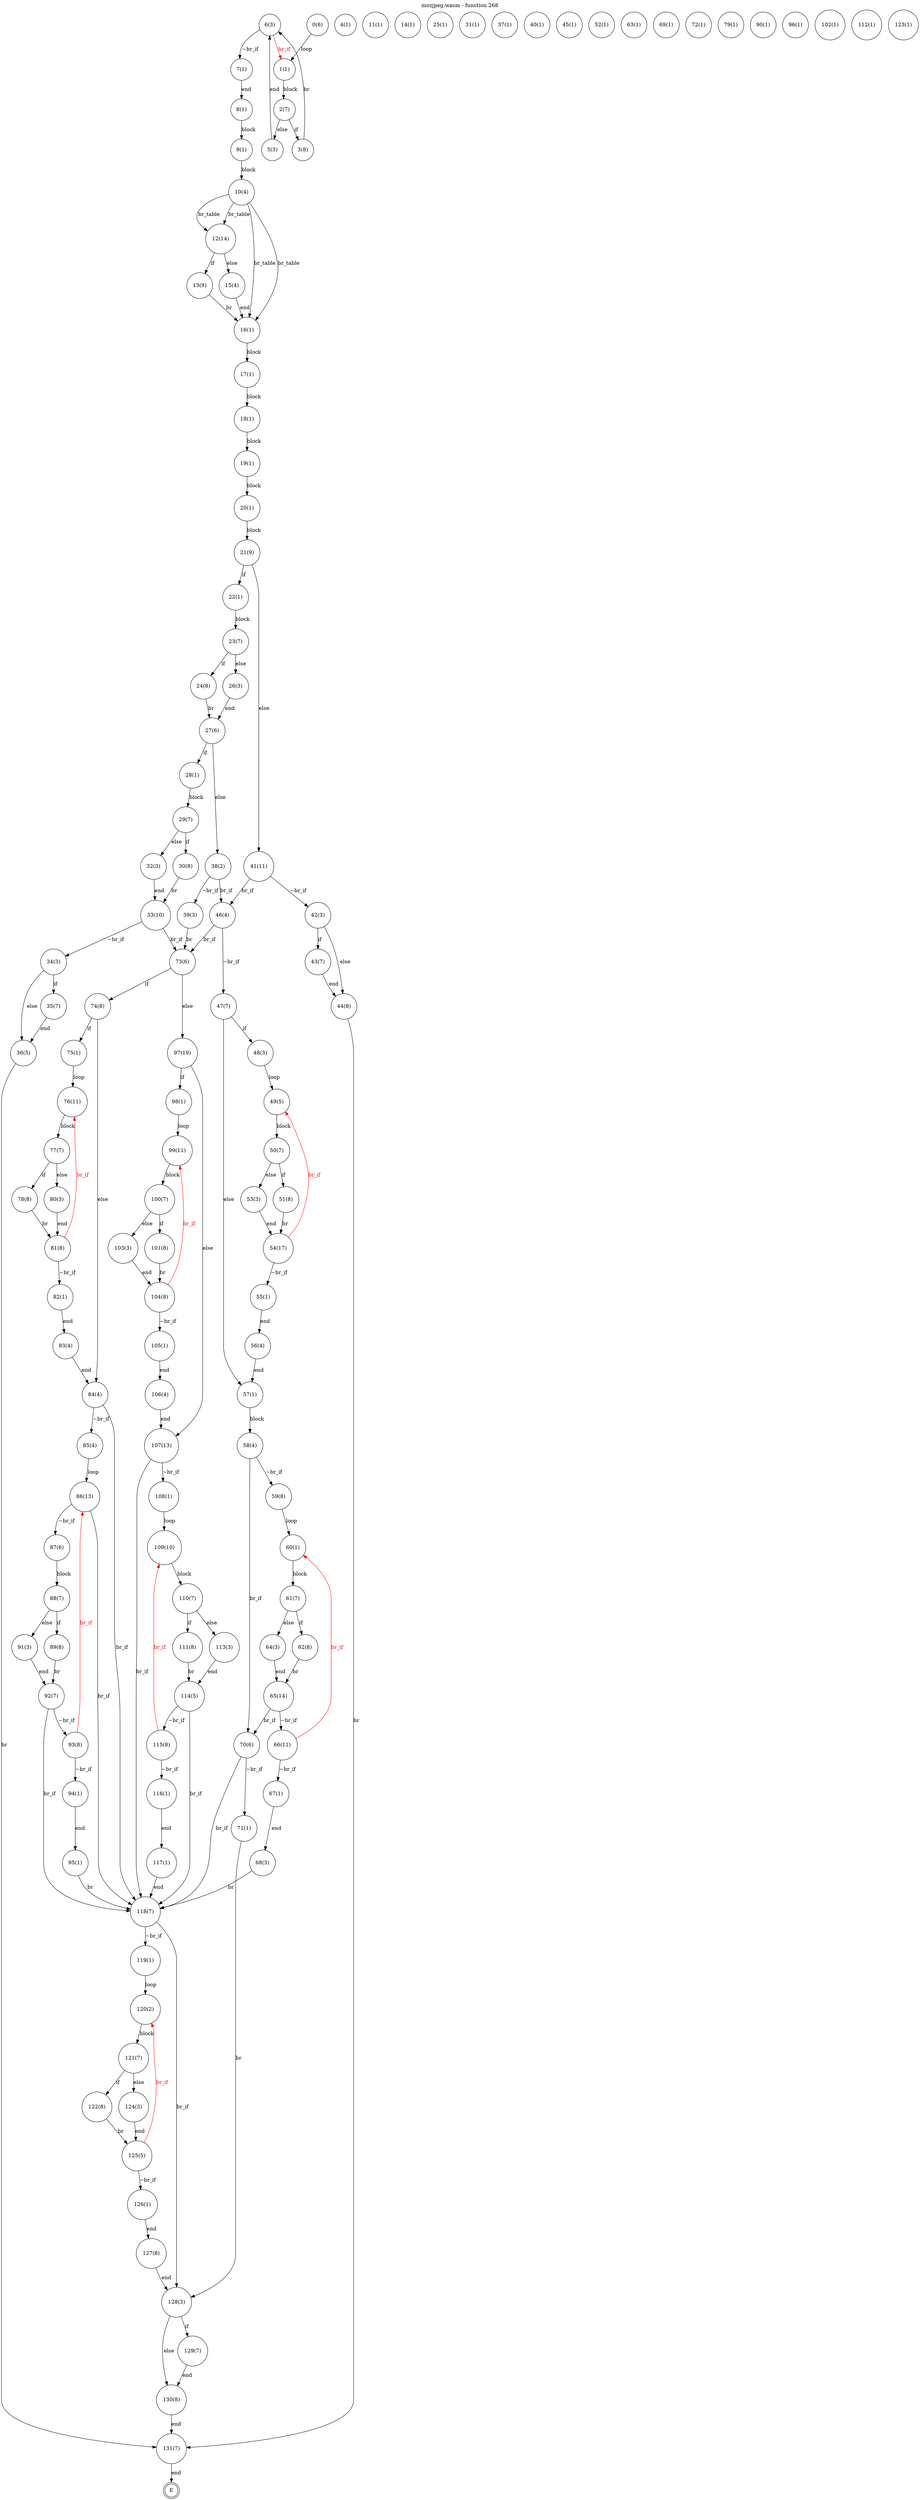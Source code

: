digraph finite_state_machine {
    label = "mozjpeg.wasm - function 268"
    labelloc =  t
    labelfontsize = 16
    labelfontcolor = black
    labelfontname = "Helvetica"
    node [shape = doublecircle]; E ;
node [shape=circle, fontcolor=black, style="", label="0(6)"]0
node [shape=circle, fontcolor=black, style="", label="1(1)"]1
node [shape=circle, fontcolor=black, style="", label="2(7)"]2
node [shape=circle, fontcolor=black, style="", label="3(8)"]3
node [shape=circle, fontcolor=black, style="", label="4(1)"]4
node [shape=circle, fontcolor=black, style="", label="5(3)"]5
node [shape=circle, fontcolor=black, style="", label="6(3)"]6
node [shape=circle, fontcolor=black, style="", label="7(1)"]7
node [shape=circle, fontcolor=black, style="", label="8(1)"]8
node [shape=circle, fontcolor=black, style="", label="9(1)"]9
node [shape=circle, fontcolor=black, style="", label="10(4)"]10
node [shape=circle, fontcolor=black, style="", label="11(1)"]11
node [shape=circle, fontcolor=black, style="", label="12(14)"]12
node [shape=circle, fontcolor=black, style="", label="13(9)"]13
node [shape=circle, fontcolor=black, style="", label="14(1)"]14
node [shape=circle, fontcolor=black, style="", label="15(4)"]15
node [shape=circle, fontcolor=black, style="", label="16(1)"]16
node [shape=circle, fontcolor=black, style="", label="17(1)"]17
node [shape=circle, fontcolor=black, style="", label="18(1)"]18
node [shape=circle, fontcolor=black, style="", label="19(1)"]19
node [shape=circle, fontcolor=black, style="", label="20(1)"]20
node [shape=circle, fontcolor=black, style="", label="21(9)"]21
node [shape=circle, fontcolor=black, style="", label="22(1)"]22
node [shape=circle, fontcolor=black, style="", label="23(7)"]23
node [shape=circle, fontcolor=black, style="", label="24(8)"]24
node [shape=circle, fontcolor=black, style="", label="25(1)"]25
node [shape=circle, fontcolor=black, style="", label="26(3)"]26
node [shape=circle, fontcolor=black, style="", label="27(6)"]27
node [shape=circle, fontcolor=black, style="", label="28(1)"]28
node [shape=circle, fontcolor=black, style="", label="29(7)"]29
node [shape=circle, fontcolor=black, style="", label="30(8)"]30
node [shape=circle, fontcolor=black, style="", label="31(1)"]31
node [shape=circle, fontcolor=black, style="", label="32(3)"]32
node [shape=circle, fontcolor=black, style="", label="33(10)"]33
node [shape=circle, fontcolor=black, style="", label="34(3)"]34
node [shape=circle, fontcolor=black, style="", label="35(7)"]35
node [shape=circle, fontcolor=black, style="", label="36(5)"]36
node [shape=circle, fontcolor=black, style="", label="37(1)"]37
node [shape=circle, fontcolor=black, style="", label="38(2)"]38
node [shape=circle, fontcolor=black, style="", label="39(3)"]39
node [shape=circle, fontcolor=black, style="", label="40(1)"]40
node [shape=circle, fontcolor=black, style="", label="41(11)"]41
node [shape=circle, fontcolor=black, style="", label="42(3)"]42
node [shape=circle, fontcolor=black, style="", label="43(7)"]43
node [shape=circle, fontcolor=black, style="", label="44(8)"]44
node [shape=circle, fontcolor=black, style="", label="45(1)"]45
node [shape=circle, fontcolor=black, style="", label="46(4)"]46
node [shape=circle, fontcolor=black, style="", label="47(7)"]47
node [shape=circle, fontcolor=black, style="", label="48(3)"]48
node [shape=circle, fontcolor=black, style="", label="49(5)"]49
node [shape=circle, fontcolor=black, style="", label="50(7)"]50
node [shape=circle, fontcolor=black, style="", label="51(8)"]51
node [shape=circle, fontcolor=black, style="", label="52(1)"]52
node [shape=circle, fontcolor=black, style="", label="53(3)"]53
node [shape=circle, fontcolor=black, style="", label="54(17)"]54
node [shape=circle, fontcolor=black, style="", label="55(1)"]55
node [shape=circle, fontcolor=black, style="", label="56(4)"]56
node [shape=circle, fontcolor=black, style="", label="57(1)"]57
node [shape=circle, fontcolor=black, style="", label="58(4)"]58
node [shape=circle, fontcolor=black, style="", label="59(8)"]59
node [shape=circle, fontcolor=black, style="", label="60(1)"]60
node [shape=circle, fontcolor=black, style="", label="61(7)"]61
node [shape=circle, fontcolor=black, style="", label="62(8)"]62
node [shape=circle, fontcolor=black, style="", label="63(1)"]63
node [shape=circle, fontcolor=black, style="", label="64(3)"]64
node [shape=circle, fontcolor=black, style="", label="65(14)"]65
node [shape=circle, fontcolor=black, style="", label="66(11)"]66
node [shape=circle, fontcolor=black, style="", label="67(1)"]67
node [shape=circle, fontcolor=black, style="", label="68(3)"]68
node [shape=circle, fontcolor=black, style="", label="69(1)"]69
node [shape=circle, fontcolor=black, style="", label="70(6)"]70
node [shape=circle, fontcolor=black, style="", label="71(1)"]71
node [shape=circle, fontcolor=black, style="", label="72(1)"]72
node [shape=circle, fontcolor=black, style="", label="73(6)"]73
node [shape=circle, fontcolor=black, style="", label="74(8)"]74
node [shape=circle, fontcolor=black, style="", label="75(1)"]75
node [shape=circle, fontcolor=black, style="", label="76(11)"]76
node [shape=circle, fontcolor=black, style="", label="77(7)"]77
node [shape=circle, fontcolor=black, style="", label="78(8)"]78
node [shape=circle, fontcolor=black, style="", label="79(1)"]79
node [shape=circle, fontcolor=black, style="", label="80(3)"]80
node [shape=circle, fontcolor=black, style="", label="81(8)"]81
node [shape=circle, fontcolor=black, style="", label="82(1)"]82
node [shape=circle, fontcolor=black, style="", label="83(4)"]83
node [shape=circle, fontcolor=black, style="", label="84(4)"]84
node [shape=circle, fontcolor=black, style="", label="85(4)"]85
node [shape=circle, fontcolor=black, style="", label="86(13)"]86
node [shape=circle, fontcolor=black, style="", label="87(6)"]87
node [shape=circle, fontcolor=black, style="", label="88(7)"]88
node [shape=circle, fontcolor=black, style="", label="89(8)"]89
node [shape=circle, fontcolor=black, style="", label="90(1)"]90
node [shape=circle, fontcolor=black, style="", label="91(3)"]91
node [shape=circle, fontcolor=black, style="", label="92(7)"]92
node [shape=circle, fontcolor=black, style="", label="93(8)"]93
node [shape=circle, fontcolor=black, style="", label="94(1)"]94
node [shape=circle, fontcolor=black, style="", label="95(1)"]95
node [shape=circle, fontcolor=black, style="", label="96(1)"]96
node [shape=circle, fontcolor=black, style="", label="97(19)"]97
node [shape=circle, fontcolor=black, style="", label="98(1)"]98
node [shape=circle, fontcolor=black, style="", label="99(11)"]99
node [shape=circle, fontcolor=black, style="", label="100(7)"]100
node [shape=circle, fontcolor=black, style="", label="101(8)"]101
node [shape=circle, fontcolor=black, style="", label="102(1)"]102
node [shape=circle, fontcolor=black, style="", label="103(3)"]103
node [shape=circle, fontcolor=black, style="", label="104(8)"]104
node [shape=circle, fontcolor=black, style="", label="105(1)"]105
node [shape=circle, fontcolor=black, style="", label="106(4)"]106
node [shape=circle, fontcolor=black, style="", label="107(13)"]107
node [shape=circle, fontcolor=black, style="", label="108(1)"]108
node [shape=circle, fontcolor=black, style="", label="109(10)"]109
node [shape=circle, fontcolor=black, style="", label="110(7)"]110
node [shape=circle, fontcolor=black, style="", label="111(8)"]111
node [shape=circle, fontcolor=black, style="", label="112(1)"]112
node [shape=circle, fontcolor=black, style="", label="113(3)"]113
node [shape=circle, fontcolor=black, style="", label="114(5)"]114
node [shape=circle, fontcolor=black, style="", label="115(8)"]115
node [shape=circle, fontcolor=black, style="", label="116(1)"]116
node [shape=circle, fontcolor=black, style="", label="117(1)"]117
node [shape=circle, fontcolor=black, style="", label="118(7)"]118
node [shape=circle, fontcolor=black, style="", label="119(1)"]119
node [shape=circle, fontcolor=black, style="", label="120(2)"]120
node [shape=circle, fontcolor=black, style="", label="121(7)"]121
node [shape=circle, fontcolor=black, style="", label="122(8)"]122
node [shape=circle, fontcolor=black, style="", label="123(1)"]123
node [shape=circle, fontcolor=black, style="", label="124(3)"]124
node [shape=circle, fontcolor=black, style="", label="125(5)"]125
node [shape=circle, fontcolor=black, style="", label="126(1)"]126
node [shape=circle, fontcolor=black, style="", label="127(8)"]127
node [shape=circle, fontcolor=black, style="", label="128(3)"]128
node [shape=circle, fontcolor=black, style="", label="129(7)"]129
node [shape=circle, fontcolor=black, style="", label="130(8)"]130
node [shape=circle, fontcolor=black, style="", label="131(7)"]131
node [shape=circle, fontcolor=black, style="", label="E"]E
    0 -> 1[label="loop"];
    1 -> 2[label="block"];
    2 -> 3[label="if"];
    2 -> 5[label="else"];
    3 -> 6[label="br"];
    5 -> 6[label="end"];
    6 -> 7[label="~br_if"];
    6 -> 1[color="red" fontcolor="red" label="br_if"];
    7 -> 8[label="end"];
    8 -> 9[label="block"];
    9 -> 10[label="block"];
    10 -> 12[label="br_table"];
    10 -> 16[label="br_table"];
    10 -> 12[label="br_table"];
    10 -> 16[label="br_table"];
    12 -> 13[label="if"];
    12 -> 15[label="else"];
    13 -> 16[label="br"];
    15 -> 16[label="end"];
    16 -> 17[label="block"];
    17 -> 18[label="block"];
    18 -> 19[label="block"];
    19 -> 20[label="block"];
    20 -> 21[label="block"];
    21 -> 22[label="if"];
    21 -> 41[label="else"];
    22 -> 23[label="block"];
    23 -> 24[label="if"];
    23 -> 26[label="else"];
    24 -> 27[label="br"];
    26 -> 27[label="end"];
    27 -> 28[label="if"];
    27 -> 38[label="else"];
    28 -> 29[label="block"];
    29 -> 30[label="if"];
    29 -> 32[label="else"];
    30 -> 33[label="br"];
    32 -> 33[label="end"];
    33 -> 34[label="~br_if"];
    33 -> 73[label="br_if"];
    34 -> 35[label="if"];
    34 -> 36[label="else"];
    35 -> 36[label="end"];
    36 -> 131[label="br"];
    38 -> 39[label="~br_if"];
    38 -> 46[label="br_if"];
    39 -> 73[label="br"];
    41 -> 42[label="~br_if"];
    41 -> 46[label="br_if"];
    42 -> 43[label="if"];
    42 -> 44[label="else"];
    43 -> 44[label="end"];
    44 -> 131[label="br"];
    46 -> 47[label="~br_if"];
    46 -> 73[label="br_if"];
    47 -> 48[label="if"];
    47 -> 57[label="else"];
    48 -> 49[label="loop"];
    49 -> 50[label="block"];
    50 -> 51[label="if"];
    50 -> 53[label="else"];
    51 -> 54[label="br"];
    53 -> 54[label="end"];
    54 -> 55[label="~br_if"];
    54 -> 49[color="red" fontcolor="red" label="br_if"];
    55 -> 56[label="end"];
    56 -> 57[label="end"];
    57 -> 58[label="block"];
    58 -> 59[label="~br_if"];
    58 -> 70[label="br_if"];
    59 -> 60[label="loop"];
    60 -> 61[label="block"];
    61 -> 62[label="if"];
    61 -> 64[label="else"];
    62 -> 65[label="br"];
    64 -> 65[label="end"];
    65 -> 66[label="~br_if"];
    65 -> 70[label="br_if"];
    66 -> 67[label="~br_if"];
    66 -> 60[color="red" fontcolor="red" label="br_if"];
    67 -> 68[label="end"];
    68 -> 118[label="br"];
    70 -> 71[label="~br_if"];
    70 -> 118[label="br_if"];
    71 -> 128[label="br"];
    73 -> 74[label="if"];
    73 -> 97[label="else"];
    74 -> 75[label="if"];
    74 -> 84[label="else"];
    75 -> 76[label="loop"];
    76 -> 77[label="block"];
    77 -> 78[label="if"];
    77 -> 80[label="else"];
    78 -> 81[label="br"];
    80 -> 81[label="end"];
    81 -> 82[label="~br_if"];
    81 -> 76[color="red" fontcolor="red" label="br_if"];
    82 -> 83[label="end"];
    83 -> 84[label="end"];
    84 -> 85[label="~br_if"];
    84 -> 118[label="br_if"];
    85 -> 86[label="loop"];
    86 -> 87[label="~br_if"];
    86 -> 118[label="br_if"];
    87 -> 88[label="block"];
    88 -> 89[label="if"];
    88 -> 91[label="else"];
    89 -> 92[label="br"];
    91 -> 92[label="end"];
    92 -> 93[label="~br_if"];
    92 -> 118[label="br_if"];
    93 -> 94[label="~br_if"];
    93 -> 86[color="red" fontcolor="red" label="br_if"];
    94 -> 95[label="end"];
    95 -> 118[label="br"];
    97 -> 98[label="if"];
    97 -> 107[label="else"];
    98 -> 99[label="loop"];
    99 -> 100[label="block"];
    100 -> 101[label="if"];
    100 -> 103[label="else"];
    101 -> 104[label="br"];
    103 -> 104[label="end"];
    104 -> 105[label="~br_if"];
    104 -> 99[color="red" fontcolor="red" label="br_if"];
    105 -> 106[label="end"];
    106 -> 107[label="end"];
    107 -> 108[label="~br_if"];
    107 -> 118[label="br_if"];
    108 -> 109[label="loop"];
    109 -> 110[label="block"];
    110 -> 111[label="if"];
    110 -> 113[label="else"];
    111 -> 114[label="br"];
    113 -> 114[label="end"];
    114 -> 115[label="~br_if"];
    114 -> 118[label="br_if"];
    115 -> 116[label="~br_if"];
    115 -> 109[color="red" fontcolor="red" label="br_if"];
    116 -> 117[label="end"];
    117 -> 118[label="end"];
    118 -> 119[label="~br_if"];
    118 -> 128[label="br_if"];
    119 -> 120[label="loop"];
    120 -> 121[label="block"];
    121 -> 122[label="if"];
    121 -> 124[label="else"];
    122 -> 125[label="br"];
    124 -> 125[label="end"];
    125 -> 126[label="~br_if"];
    125 -> 120[color="red" fontcolor="red" label="br_if"];
    126 -> 127[label="end"];
    127 -> 128[label="end"];
    128 -> 129[label="if"];
    128 -> 130[label="else"];
    129 -> 130[label="end"];
    130 -> 131[label="end"];
    131 -> E[label="end"];
}
